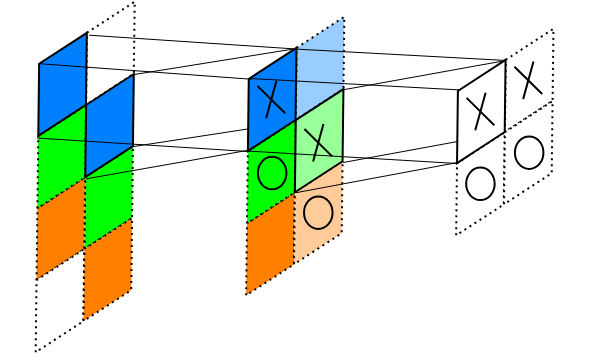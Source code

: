 <mxfile version="15.5.5" type="github">
  <diagram id="SEAIYqwF87A7cVQ8-DyG" name="Page-1">
    <mxGraphModel dx="530" dy="317" grid="1" gridSize="10" guides="1" tooltips="1" connect="1" arrows="1" fold="1" page="1" pageScale="1" pageWidth="827" pageHeight="1169" math="0" shadow="0">
      <root>
        <mxCell id="0" />
        <mxCell id="1" parent="0" />
        <mxCell id="-y09qwYfMfObH2Hs8NJf-94" value="" style="endArrow=none;html=1;rounded=0;strokeWidth=0.5;exitX=1;exitY=0;exitDx=0;exitDy=0;entryX=1;entryY=0;entryDx=0;entryDy=0;" edge="1" parent="1" source="-y09qwYfMfObH2Hs8NJf-51" target="-y09qwYfMfObH2Hs8NJf-53">
          <mxGeometry width="50" height="50" relative="1" as="geometry">
            <mxPoint x="108.348" y="110.352" as="sourcePoint" />
            <mxPoint x="212.351" y="117.302" as="targetPoint" />
          </mxGeometry>
        </mxCell>
        <mxCell id="-y09qwYfMfObH2Hs8NJf-95" value="" style="endArrow=none;html=1;rounded=0;strokeWidth=0.5;entryX=1;entryY=0;entryDx=0;entryDy=0;exitX=0.583;exitY=1.011;exitDx=0;exitDy=0;exitPerimeter=0;" edge="1" parent="1" source="-y09qwYfMfObH2Hs8NJf-51" target="-y09qwYfMfObH2Hs8NJf-55">
          <mxGeometry width="50" height="50" relative="1" as="geometry">
            <mxPoint x="200" y="130" as="sourcePoint" />
            <mxPoint x="222.351" y="127.302" as="targetPoint" />
          </mxGeometry>
        </mxCell>
        <mxCell id="-y09qwYfMfObH2Hs8NJf-88" value="" style="endArrow=none;html=1;rounded=0;strokeWidth=0.5;exitX=1;exitY=0;exitDx=0;exitDy=0;entryX=1;entryY=0;entryDx=0;entryDy=0;" edge="1" parent="1" source="-y09qwYfMfObH2Hs8NJf-30" target="-y09qwYfMfObH2Hs8NJf-46">
          <mxGeometry width="50" height="50" relative="1" as="geometry">
            <mxPoint x="98.348" y="100.352" as="sourcePoint" />
            <mxPoint x="247.351" y="108.102" as="targetPoint" />
          </mxGeometry>
        </mxCell>
        <mxCell id="-y09qwYfMfObH2Hs8NJf-89" value="" style="endArrow=none;html=1;rounded=0;strokeWidth=0.5;exitX=1;exitY=0;exitDx=0;exitDy=0;entryX=0.569;entryY=1.005;entryDx=0;entryDy=0;entryPerimeter=0;" edge="1" parent="1" source="-y09qwYfMfObH2Hs8NJf-39" target="-y09qwYfMfObH2Hs8NJf-46">
          <mxGeometry width="50" height="50" relative="1" as="geometry">
            <mxPoint x="108.348" y="110.352" as="sourcePoint" />
            <mxPoint x="257.351" y="118.102" as="targetPoint" />
          </mxGeometry>
        </mxCell>
        <mxCell id="-y09qwYfMfObH2Hs8NJf-39" value="" style="shape=parallelogram;perimeter=parallelogramPerimeter;whiteSpace=wrap;html=1;fixedSize=1;rotation=327;fillColor=#00FF00;dashed=1;dashPattern=1 2;" vertex="1" parent="1">
          <mxGeometry x="54.129" y="136.776" width="48.42" height="30" as="geometry" />
        </mxCell>
        <mxCell id="-y09qwYfMfObH2Hs8NJf-27" value="" style="shape=parallelogram;perimeter=parallelogramPerimeter;whiteSpace=wrap;html=1;fixedSize=1;rotation=327;dashed=1;dashPattern=1 2;" vertex="1" parent="1">
          <mxGeometry x="55" y="64.61" width="48.42" height="30" as="geometry" />
        </mxCell>
        <mxCell id="-y09qwYfMfObH2Hs8NJf-38" value="" style="shape=parallelogram;perimeter=parallelogramPerimeter;whiteSpace=wrap;html=1;fixedSize=1;rotation=327;fillColor=#FF8000;dashed=1;dashPattern=1 2;" vertex="1" parent="1">
          <mxGeometry x="30.189" y="152.346" width="48.42" height="30" as="geometry" />
        </mxCell>
        <mxCell id="-y09qwYfMfObH2Hs8NJf-42" value="" style="shape=parallelogram;perimeter=parallelogramPerimeter;whiteSpace=wrap;html=1;fixedSize=1;rotation=327;dashed=1;dashPattern=1 2;" vertex="1" parent="1">
          <mxGeometry x="29.754" y="188.346" width="48.42" height="30" as="geometry" />
        </mxCell>
        <mxCell id="-y09qwYfMfObH2Hs8NJf-43" value="" style="shape=parallelogram;perimeter=parallelogramPerimeter;whiteSpace=wrap;html=1;fixedSize=1;rotation=327;fillColor=#FF8000;dashed=1;dashPattern=1 2;" vertex="1" parent="1">
          <mxGeometry x="53.694" y="172.776" width="48.42" height="30" as="geometry" />
        </mxCell>
        <mxCell id="-y09qwYfMfObH2Hs8NJf-29" value="" style="shape=parallelogram;perimeter=parallelogramPerimeter;whiteSpace=wrap;html=1;fixedSize=1;rotation=327;fillColor=#00FF00;dashed=1;dashPattern=1 2;" vertex="1" parent="1">
          <mxGeometry x="30.624" y="116.346" width="48.42" height="30" as="geometry" />
        </mxCell>
        <mxCell id="-y09qwYfMfObH2Hs8NJf-47" value="" style="shape=parallelogram;perimeter=parallelogramPerimeter;whiteSpace=wrap;html=1;fixedSize=1;rotation=327;fillColor=#99CCFF;dashed=1;dashPattern=1 2;" vertex="1" parent="1">
          <mxGeometry x="159.81" y="72.18" width="48.42" height="30" as="geometry" />
        </mxCell>
        <mxCell id="-y09qwYfMfObH2Hs8NJf-48" value="" style="shape=parallelogram;perimeter=parallelogramPerimeter;whiteSpace=wrap;html=1;fixedSize=1;rotation=327;fillColor=#FF8000;dashed=1;dashPattern=1 2;" vertex="1" parent="1">
          <mxGeometry x="134.999" y="159.916" width="48.42" height="30" as="geometry" />
        </mxCell>
        <mxCell id="-y09qwYfMfObH2Hs8NJf-49" value="" style="shape=parallelogram;perimeter=parallelogramPerimeter;whiteSpace=wrap;html=1;fixedSize=1;rotation=327;fillColor=#FFCC99;dashed=1;dashPattern=1 2;" vertex="1" parent="1">
          <mxGeometry x="158.939" y="144.346" width="48.42" height="30" as="geometry" />
        </mxCell>
        <mxCell id="-y09qwYfMfObH2Hs8NJf-50" value="" style="shape=parallelogram;perimeter=parallelogramPerimeter;whiteSpace=wrap;html=1;fixedSize=1;rotation=327;fillColor=#00FF00;dashed=1;dashPattern=1 2;" vertex="1" parent="1">
          <mxGeometry x="135.434" y="123.916" width="48.42" height="30" as="geometry" />
        </mxCell>
        <mxCell id="-y09qwYfMfObH2Hs8NJf-54" value="" style="shape=parallelogram;perimeter=parallelogramPerimeter;whiteSpace=wrap;html=1;fixedSize=1;rotation=327;dashed=1;dashPattern=1 2;" vertex="1" parent="1">
          <mxGeometry x="264.38" y="78.18" width="48.42" height="30" as="geometry" />
        </mxCell>
        <mxCell id="-y09qwYfMfObH2Hs8NJf-55" value="" style="shape=parallelogram;perimeter=parallelogramPerimeter;whiteSpace=wrap;html=1;fixedSize=1;rotation=327;fillColor=#FFFFFF;dashed=1;dashPattern=1 2;" vertex="1" parent="1">
          <mxGeometry x="240.004" y="129.916" width="48.42" height="30" as="geometry" />
        </mxCell>
        <mxCell id="-y09qwYfMfObH2Hs8NJf-56" value="" style="shape=parallelogram;perimeter=parallelogramPerimeter;whiteSpace=wrap;html=1;fixedSize=1;rotation=327;dashed=1;dashPattern=1 2;" vertex="1" parent="1">
          <mxGeometry x="263.944" y="114.346" width="48.42" height="30" as="geometry" />
        </mxCell>
        <mxCell id="-y09qwYfMfObH2Hs8NJf-64" value="" style="ellipse;fillColor=none;strokeColor=#000000;shadow=0;labelBackgroundColor=none;fillStyle=hachure;" vertex="1" parent="1">
          <mxGeometry x="152.94" y="131.41" width="14.27" height="16.26" as="geometry" />
        </mxCell>
        <mxCell id="-y09qwYfMfObH2Hs8NJf-66" value="" style="ellipse;fillColor=none;strokeColor=#000000;shadow=0;labelBackgroundColor=none;fillStyle=hachure;" vertex="1" parent="1">
          <mxGeometry x="176.01" y="151.22" width="14.27" height="16.26" as="geometry" />
        </mxCell>
        <mxCell id="-y09qwYfMfObH2Hs8NJf-67" value="" style="ellipse;fillColor=none;strokeColor=#000000;shadow=0;labelBackgroundColor=none;fillStyle=hachure;" vertex="1" parent="1">
          <mxGeometry x="257.08" y="136.79" width="14.27" height="16.26" as="geometry" />
        </mxCell>
        <mxCell id="-y09qwYfMfObH2Hs8NJf-68" value="" style="ellipse;fillColor=none;strokeColor=#000000;shadow=0;labelBackgroundColor=none;fillStyle=hachure;" vertex="1" parent="1">
          <mxGeometry x="281.45" y="121.22" width="14.27" height="16.26" as="geometry" />
        </mxCell>
        <mxCell id="-y09qwYfMfObH2Hs8NJf-70" value="" style="shape=umlDestroy;shadow=0;labelBackgroundColor=none;fillStyle=hachure;strokeWidth=1;fillColor=#007FFF;gradientColor=none;gradientDirection=radial;rotation=-15;" vertex="1" parent="1">
          <mxGeometry x="283.23" y="84.78" width="9.85" height="16.79" as="geometry" />
        </mxCell>
        <mxCell id="4mUIY2rEQ8cqmVcWi5z4-1" value="" style="shape=parallelogram;perimeter=parallelogramPerimeter;whiteSpace=wrap;html=1;fixedSize=1;rotation=327;fillColor=#007FFF;" parent="1" vertex="1">
          <mxGeometry x="31.06" y="80.18" width="48.42" height="30" as="geometry" />
        </mxCell>
        <mxCell id="-y09qwYfMfObH2Hs8NJf-30" value="" style="shape=parallelogram;perimeter=parallelogramPerimeter;whiteSpace=wrap;html=1;fixedSize=1;rotation=327;fillColor=#007FFF;" vertex="1" parent="1">
          <mxGeometry x="54.564" y="100.776" width="48.42" height="30" as="geometry" />
        </mxCell>
        <mxCell id="-y09qwYfMfObH2Hs8NJf-53" value="" style="shape=parallelogram;perimeter=parallelogramPerimeter;whiteSpace=wrap;html=1;fixedSize=1;rotation=327;fillColor=#FFFFFF;" vertex="1" parent="1">
          <mxGeometry x="240.44" y="93.75" width="48.42" height="30" as="geometry" />
        </mxCell>
        <mxCell id="-y09qwYfMfObH2Hs8NJf-69" value="" style="shape=umlDestroy;shadow=0;labelBackgroundColor=none;fillStyle=hachure;strokeWidth=1;fillColor=#007FFF;gradientColor=none;gradientDirection=radial;rotation=-15;" vertex="1" parent="1">
          <mxGeometry x="259.29" y="100.36" width="9.85" height="16.79" as="geometry" />
        </mxCell>
        <mxCell id="-y09qwYfMfObH2Hs8NJf-46" value="" style="shape=parallelogram;perimeter=parallelogramPerimeter;whiteSpace=wrap;html=1;fixedSize=1;rotation=327;fillColor=#007FFF;gradientDirection=radial;shadow=0;" vertex="1" parent="1">
          <mxGeometry x="135.87" y="87.75" width="48.42" height="30" as="geometry" />
        </mxCell>
        <mxCell id="-y09qwYfMfObH2Hs8NJf-51" value="" style="shape=parallelogram;perimeter=parallelogramPerimeter;whiteSpace=wrap;html=1;fixedSize=1;rotation=327;fillColor=#99FF99;" vertex="1" parent="1">
          <mxGeometry x="159.374" y="108.346" width="48.42" height="30" as="geometry" />
        </mxCell>
        <mxCell id="-y09qwYfMfObH2Hs8NJf-59" value="" style="shape=umlDestroy;shadow=0;labelBackgroundColor=none;fillStyle=hachure;strokeWidth=1;fillColor=#007FFF;gradientColor=none;gradientDirection=radial;rotation=-15;" vertex="1" parent="1">
          <mxGeometry x="154.72" y="94.36" width="9.85" height="16.79" as="geometry" />
        </mxCell>
        <mxCell id="-y09qwYfMfObH2Hs8NJf-65" value="" style="shape=umlDestroy;shadow=0;labelBackgroundColor=none;fillStyle=hachure;strokeWidth=1;fillColor=#007FFF;gradientColor=none;gradientDirection=radial;rotation=-15;" vertex="1" parent="1">
          <mxGeometry x="178.22" y="115.95" width="9.85" height="16.79" as="geometry" />
        </mxCell>
        <mxCell id="-y09qwYfMfObH2Hs8NJf-85" value="" style="endArrow=none;html=1;rounded=0;strokeWidth=0.5;exitX=0.416;exitY=0.044;exitDx=0;exitDy=0;exitPerimeter=0;entryX=0.409;entryY=0.012;entryDx=0;entryDy=0;entryPerimeter=0;" edge="1" parent="1" source="-y09qwYfMfObH2Hs8NJf-27" target="-y09qwYfMfObH2Hs8NJf-47">
          <mxGeometry width="50" height="50" relative="1" as="geometry">
            <mxPoint x="170" y="160" as="sourcePoint" />
            <mxPoint x="220" y="110" as="targetPoint" />
          </mxGeometry>
        </mxCell>
        <mxCell id="-y09qwYfMfObH2Hs8NJf-86" value="" style="endArrow=none;html=1;rounded=0;strokeWidth=0.5;exitX=0.428;exitY=0.006;exitDx=0;exitDy=0;exitPerimeter=0;entryX=0.435;entryY=0.02;entryDx=0;entryDy=0;entryPerimeter=0;" edge="1" parent="1" source="4mUIY2rEQ8cqmVcWi5z4-1" target="-y09qwYfMfObH2Hs8NJf-46">
          <mxGeometry width="50" height="50" relative="1" as="geometry">
            <mxPoint x="78.348" y="80.352" as="sourcePoint" />
            <mxPoint x="227.351" y="88.102" as="targetPoint" />
          </mxGeometry>
        </mxCell>
        <mxCell id="-y09qwYfMfObH2Hs8NJf-87" value="" style="endArrow=none;html=1;rounded=0;strokeWidth=0.5;exitX=0.39;exitY=0.004;exitDx=0;exitDy=0;exitPerimeter=0;entryX=0;entryY=1;entryDx=0;entryDy=0;" edge="1" parent="1" source="-y09qwYfMfObH2Hs8NJf-29" target="-y09qwYfMfObH2Hs8NJf-46">
          <mxGeometry width="50" height="50" relative="1" as="geometry">
            <mxPoint x="88.348" y="90.352" as="sourcePoint" />
            <mxPoint x="237.351" y="98.102" as="targetPoint" />
          </mxGeometry>
        </mxCell>
        <mxCell id="-y09qwYfMfObH2Hs8NJf-90" value="" style="endArrow=none;html=1;rounded=0;strokeWidth=0.5;exitX=0.584;exitY=1.019;exitDx=0;exitDy=0;exitPerimeter=0;entryX=0.42;entryY=-0.022;entryDx=0;entryDy=0;entryPerimeter=0;" edge="1" parent="1" source="-y09qwYfMfObH2Hs8NJf-29" target="-y09qwYfMfObH2Hs8NJf-50">
          <mxGeometry width="50" height="50" relative="1" as="geometry">
            <mxPoint x="118.348" y="120.352" as="sourcePoint" />
            <mxPoint x="267.351" y="128.102" as="targetPoint" />
          </mxGeometry>
        </mxCell>
        <mxCell id="-y09qwYfMfObH2Hs8NJf-91" value="" style="endArrow=none;html=1;rounded=0;strokeWidth=0.5;entryX=1;entryY=0;entryDx=0;entryDy=0;exitX=0.397;exitY=-0.001;exitDx=0;exitDy=0;exitPerimeter=0;" edge="1" parent="1" source="-y09qwYfMfObH2Hs8NJf-47" target="-y09qwYfMfObH2Hs8NJf-53">
          <mxGeometry width="50" height="50" relative="1" as="geometry">
            <mxPoint x="230" y="30" as="sourcePoint" />
            <mxPoint x="271.351" y="84.782" as="targetPoint" />
          </mxGeometry>
        </mxCell>
        <mxCell id="-y09qwYfMfObH2Hs8NJf-92" value="" style="endArrow=none;html=1;rounded=0;strokeWidth=0.5;entryX=0.418;entryY=-0.014;entryDx=0;entryDy=0;entryPerimeter=0;exitX=0.427;exitY=-0.016;exitDx=0;exitDy=0;exitPerimeter=0;" edge="1" parent="1" source="-y09qwYfMfObH2Hs8NJf-53" target="-y09qwYfMfObH2Hs8NJf-46">
          <mxGeometry width="50" height="50" relative="1" as="geometry">
            <mxPoint x="250" y="97" as="sourcePoint" />
            <mxPoint x="192.351" y="97.302" as="targetPoint" />
          </mxGeometry>
        </mxCell>
        <mxCell id="-y09qwYfMfObH2Hs8NJf-93" value="" style="endArrow=none;html=1;rounded=0;strokeWidth=0.5;exitX=0;exitY=1;exitDx=0;exitDy=0;entryX=0.417;entryY=-0.009;entryDx=0;entryDy=0;entryPerimeter=0;" edge="1" parent="1" source="-y09qwYfMfObH2Hs8NJf-53" target="-y09qwYfMfObH2Hs8NJf-50">
          <mxGeometry width="50" height="50" relative="1" as="geometry">
            <mxPoint x="98.348" y="100.352" as="sourcePoint" />
            <mxPoint x="202.351" y="107.302" as="targetPoint" />
          </mxGeometry>
        </mxCell>
        <mxCell id="-y09qwYfMfObH2Hs8NJf-96" value="" style="endArrow=none;html=1;rounded=0;strokeWidth=0.5;exitX=0.419;exitY=-0.018;exitDx=0;exitDy=0;entryX=0.593;entryY=1.003;entryDx=0;entryDy=0;entryPerimeter=0;exitPerimeter=0;" edge="1" parent="1" source="-y09qwYfMfObH2Hs8NJf-55" target="-y09qwYfMfObH2Hs8NJf-50">
          <mxGeometry width="50" height="50" relative="1" as="geometry">
            <mxPoint x="262.515" y="144.516" as="sourcePoint" />
            <mxPoint x="157.957" y="138.298" as="targetPoint" />
          </mxGeometry>
        </mxCell>
      </root>
    </mxGraphModel>
  </diagram>
</mxfile>
